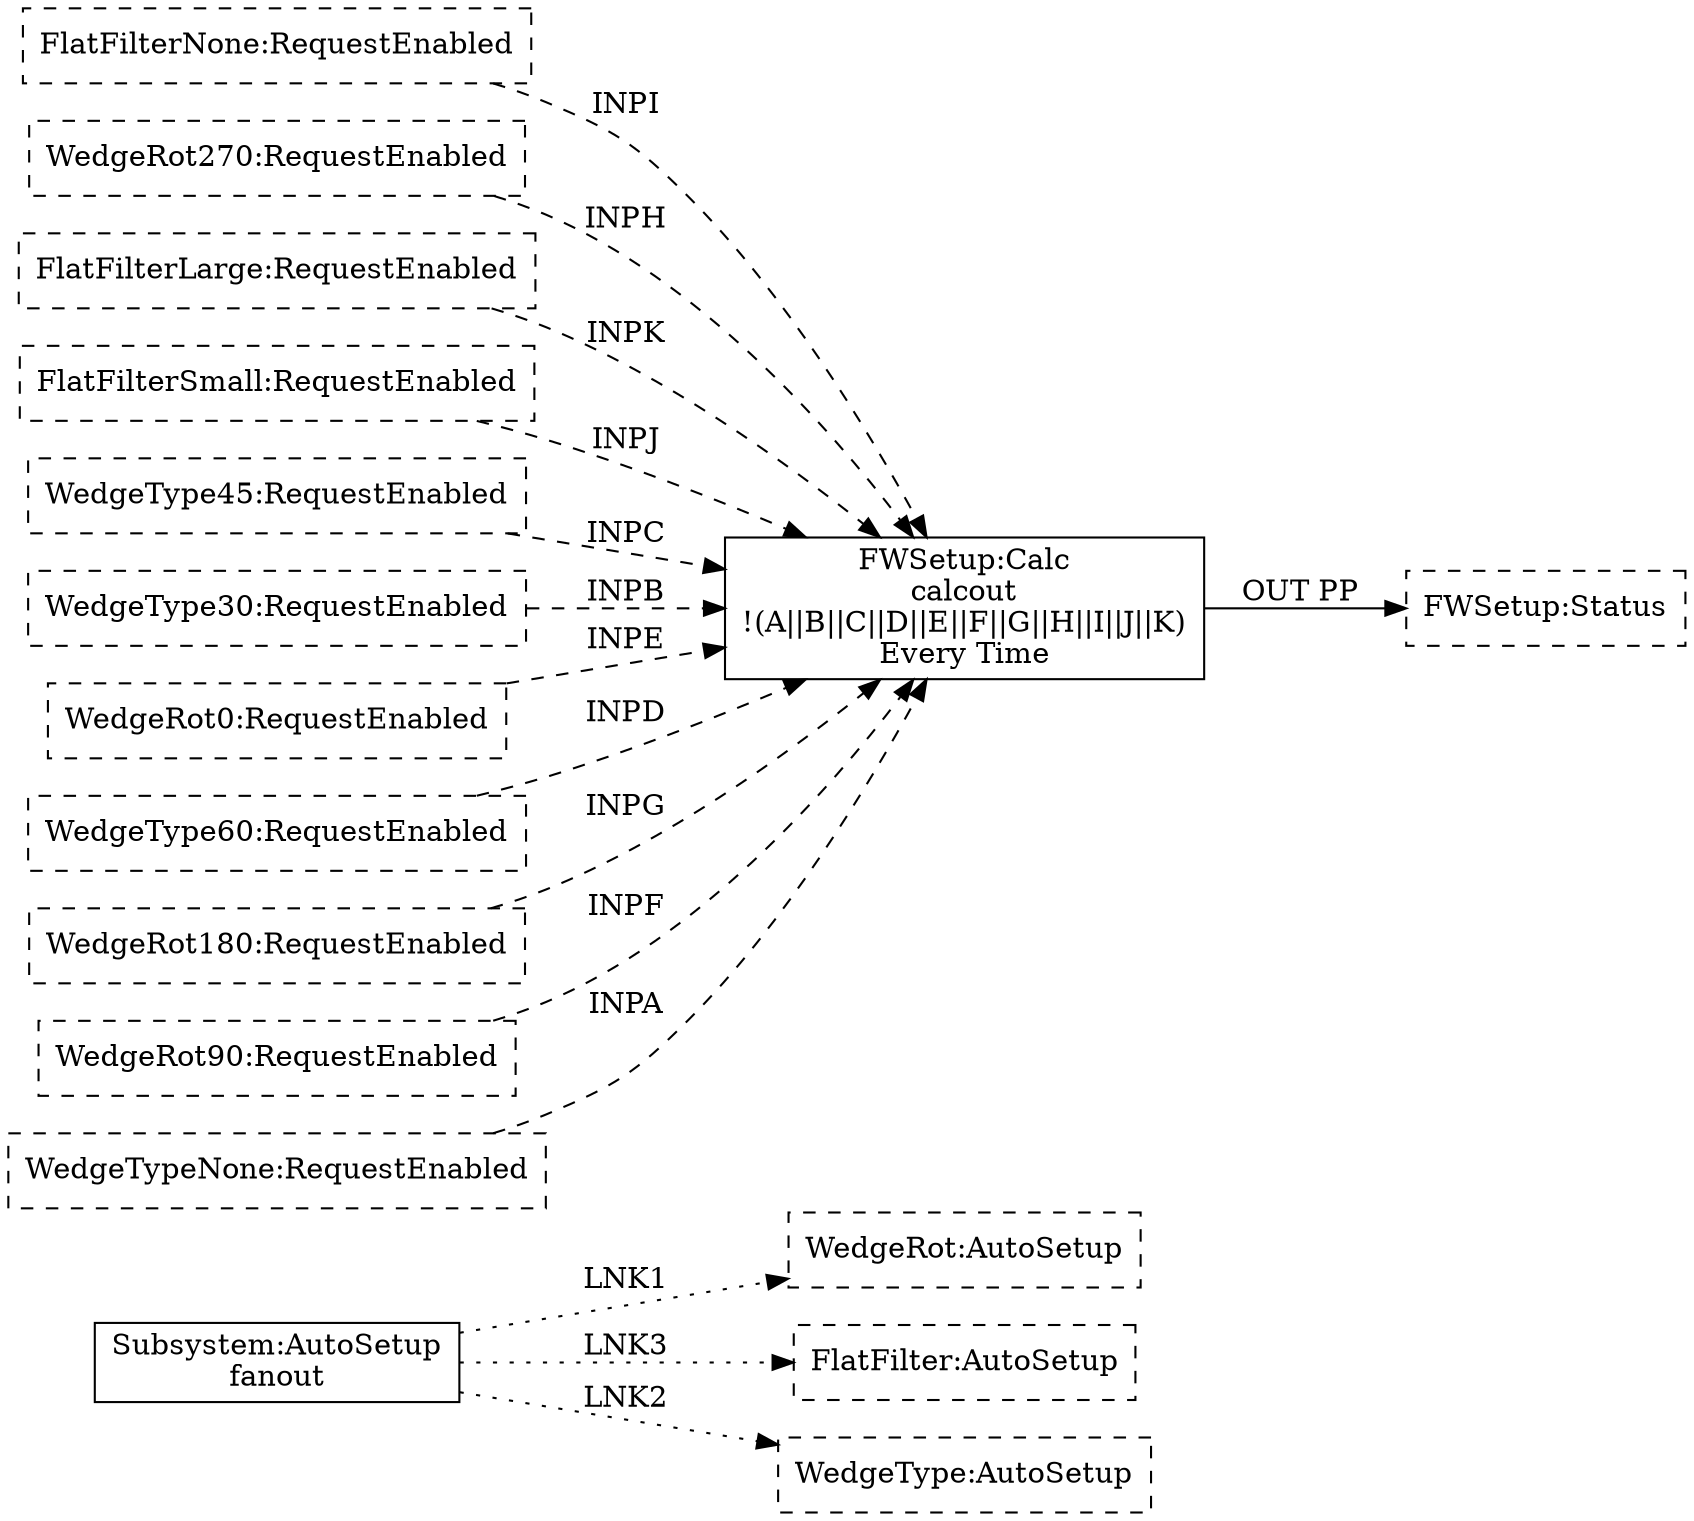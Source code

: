 digraph filter_wedge_setup {
  rankdir=LR;

  "Subsystem:AutoSetup" [ shape=box, label="Subsystem:AutoSetup\nfanout" ]
  "Subsystem:AutoSetup" -> "WedgeRot:AutoSetup" [ label="LNK1  ", style="dotted" ]
  "Subsystem:AutoSetup" -> "FlatFilter:AutoSetup" [ label="LNK3  ", style="dotted" ]
  "Subsystem:AutoSetup" -> "WedgeType:AutoSetup" [ label="LNK2  ", style="dotted" ]
  "FWSetup:Calc" [ shape=box, label="FWSetup:Calc\ncalcout\n!(A||B||C||D||E||F||G||H||I||J||K)\nEvery Time" ]
  "FlatFilterNone:RequestEnabled" -> "FWSetup:Calc" [ label="INPI  ", style="dashed" ]
  "WedgeRot270:RequestEnabled" -> "FWSetup:Calc" [ label="INPH  ", style="dashed" ]
  "FlatFilterLarge:RequestEnabled" -> "FWSetup:Calc" [ label="INPK  ", style="dashed" ]
  "FlatFilterSmall:RequestEnabled" -> "FWSetup:Calc" [ label="INPJ  ", style="dashed" ]
  "WedgeType45:RequestEnabled" -> "FWSetup:Calc" [ label="INPC  ", style="dashed" ]
  "WedgeType30:RequestEnabled" -> "FWSetup:Calc" [ label="INPB  ", style="dashed" ]
  "WedgeRot0:RequestEnabled" -> "FWSetup:Calc" [ label="INPE  ", style="dashed" ]
  "WedgeType60:RequestEnabled" -> "FWSetup:Calc" [ label="INPD  ", style="dashed" ]
  "WedgeRot180:RequestEnabled" -> "FWSetup:Calc" [ label="INPG  ", style="dashed" ]
  "WedgeRot90:RequestEnabled" -> "FWSetup:Calc" [ label="INPF  ", style="dashed" ]
  "WedgeTypeNone:RequestEnabled" -> "FWSetup:Calc" [ label="INPA  ", style="dashed" ]
  "FWSetup:Calc" -> "FWSetup:Status" [ label="OUT PP ", style="solid" ]
  "WedgeRot270:RequestEnabled" [ shape=box, style=dashed ]
  "FlatFilter:AutoSetup" [ shape=box, style=dashed ]
  "FlatFilterSmall:RequestEnabled" [ shape=box, style=dashed ]
  "WedgeType45:RequestEnabled" [ shape=box, style=dashed ]
  "WedgeRot90:RequestEnabled" [ shape=box, style=dashed ]
  "FlatFilterLarge:RequestEnabled" [ shape=box, style=dashed ]
  "WedgeType30:RequestEnabled" [ shape=box, style=dashed ]
  "WedgeTypeNone:RequestEnabled" [ shape=box, style=dashed ]
  "FlatFilterNone:RequestEnabled" [ shape=box, style=dashed ]
  "WedgeType:AutoSetup" [ shape=box, style=dashed ]
  "WedgeRot180:RequestEnabled" [ shape=box, style=dashed ]
  "WedgeRot:AutoSetup" [ shape=box, style=dashed ]
  "WedgeType60:RequestEnabled" [ shape=box, style=dashed ]
  "FWSetup:Status" [ shape=box, style=dashed ]
  "WedgeRot0:RequestEnabled" [ shape=box, style=dashed ]

}
